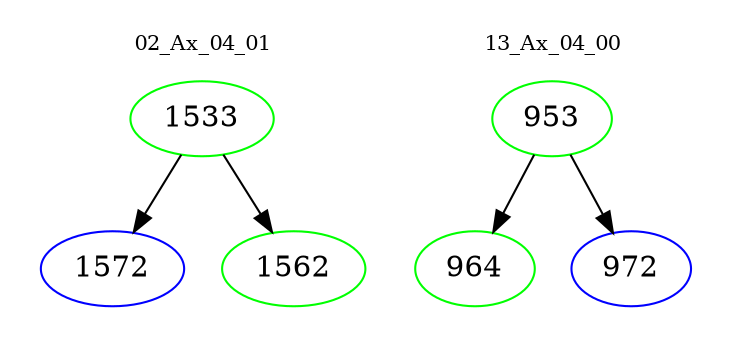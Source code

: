 digraph{
subgraph cluster_0 {
color = white
label = "02_Ax_04_01";
fontsize=10;
T0_1533 [label="1533", color="green"]
T0_1533 -> T0_1572 [color="black"]
T0_1572 [label="1572", color="blue"]
T0_1533 -> T0_1562 [color="black"]
T0_1562 [label="1562", color="green"]
}
subgraph cluster_1 {
color = white
label = "13_Ax_04_00";
fontsize=10;
T1_953 [label="953", color="green"]
T1_953 -> T1_964 [color="black"]
T1_964 [label="964", color="green"]
T1_953 -> T1_972 [color="black"]
T1_972 [label="972", color="blue"]
}
}
